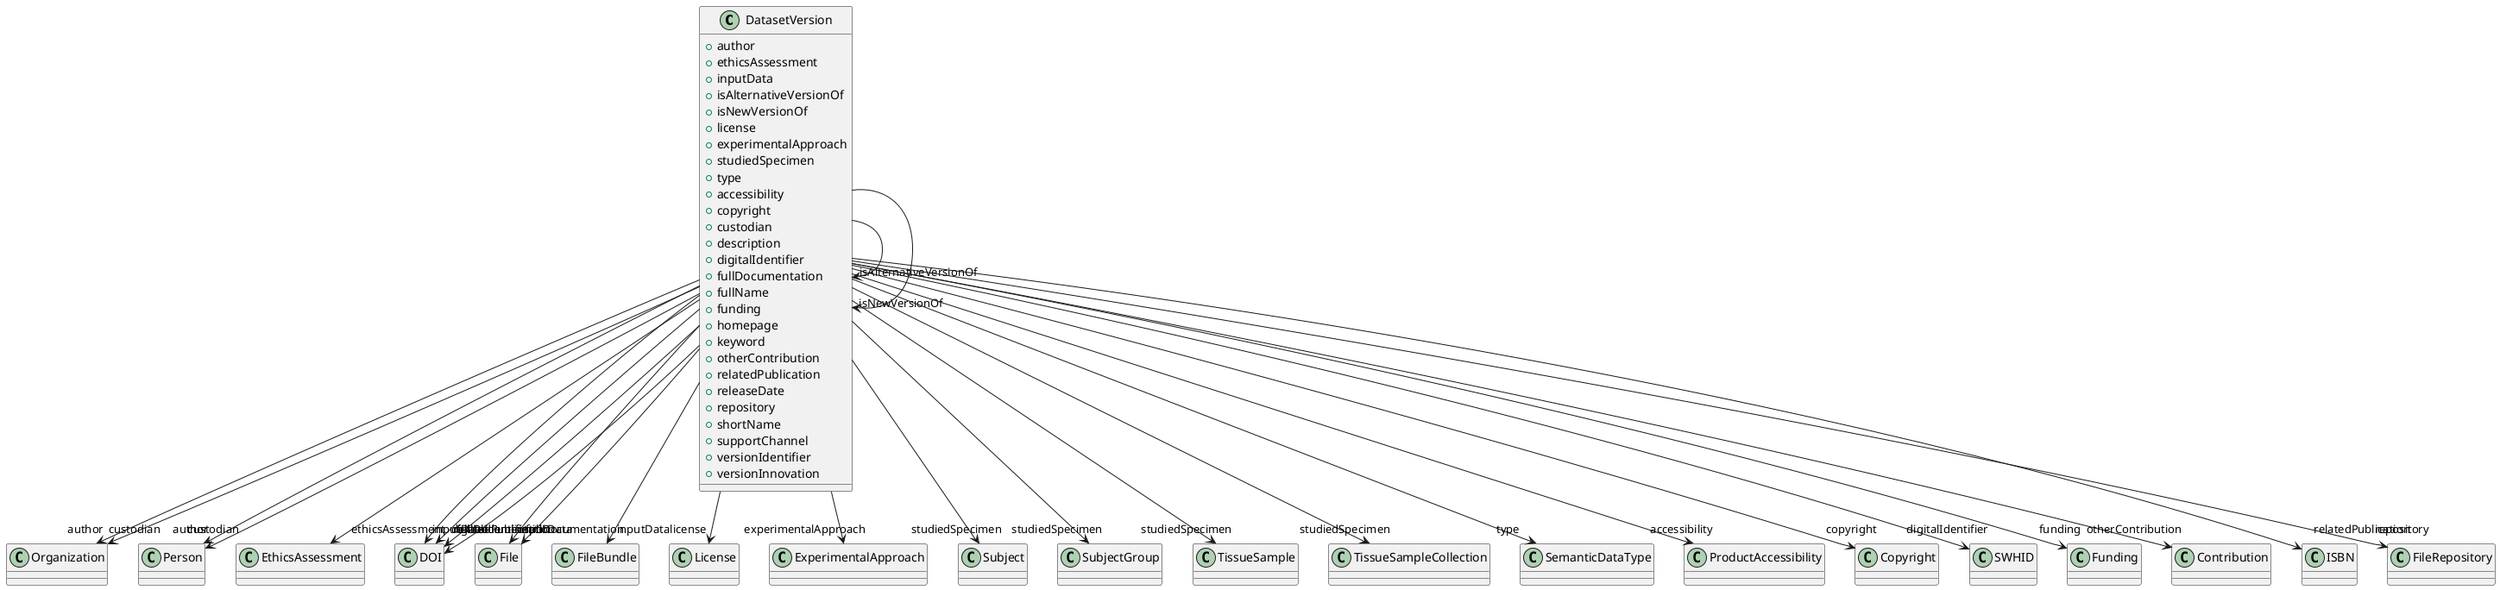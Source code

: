 @startuml
class DatasetVersion {
+author
+ethicsAssessment
+inputData
+isAlternativeVersionOf
+isNewVersionOf
+license
+experimentalApproach
+studiedSpecimen
+type
+accessibility
+copyright
+custodian
+description
+digitalIdentifier
+fullDocumentation
+fullName
+funding
+homepage
+keyword
+otherContribution
+relatedPublication
+releaseDate
+repository
+shortName
+supportChannel
+versionIdentifier
+versionInnovation

}
DatasetVersion -d-> "author" Organization
DatasetVersion -d-> "author" Person
DatasetVersion -d-> "ethicsAssessment" EthicsAssessment
DatasetVersion -d-> "inputData" DOI
DatasetVersion -d-> "inputData" File
DatasetVersion -d-> "inputData" FileBundle
DatasetVersion -d-> "isAlternativeVersionOf" DatasetVersion
DatasetVersion -d-> "isNewVersionOf" DatasetVersion
DatasetVersion -d-> "license" License
DatasetVersion -d-> "experimentalApproach" ExperimentalApproach
DatasetVersion -d-> "studiedSpecimen" Subject
DatasetVersion -d-> "studiedSpecimen" SubjectGroup
DatasetVersion -d-> "studiedSpecimen" TissueSample
DatasetVersion -d-> "studiedSpecimen" TissueSampleCollection
DatasetVersion -d-> "type" SemanticDataType
DatasetVersion -d-> "accessibility" ProductAccessibility
DatasetVersion -d-> "copyright" Copyright
DatasetVersion -d-> "custodian" Organization
DatasetVersion -d-> "custodian" Person
DatasetVersion -d-> "digitalIdentifier" DOI
DatasetVersion -d-> "digitalIdentifier" SWHID
DatasetVersion -d-> "fullDocumentation" DOI
DatasetVersion -d-> "fullDocumentation" File
DatasetVersion -d-> "funding" Funding
DatasetVersion -d-> "otherContribution" Contribution
DatasetVersion -d-> "relatedPublication" DOI
DatasetVersion -d-> "relatedPublication" ISBN
DatasetVersion -d-> "repository" FileRepository

@enduml